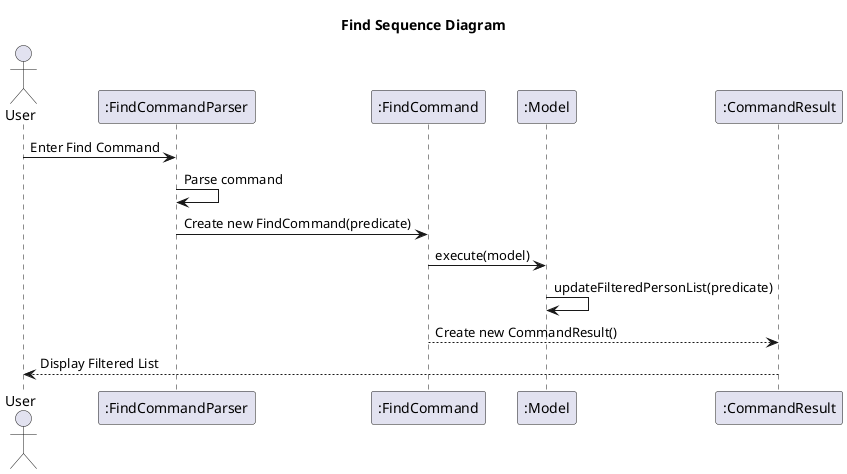 @startuml
title Find Sequence Diagram

actor User as U
participant ":FindCommandParser" as Parser
participant ":FindCommand" as Command
participant ":Model" as Model
participant ":CommandResult" as CommandResult

U -> Parser: Enter Find Command
Parser -> Parser: Parse command
Parser -> Command: Create new FindCommand(predicate)

Command -> Model: execute(model)
Model -> Model: updateFilteredPersonList(predicate)
Command --> CommandResult: Create new CommandResult()

CommandResult --> U: Display Filtered List
@enduml
